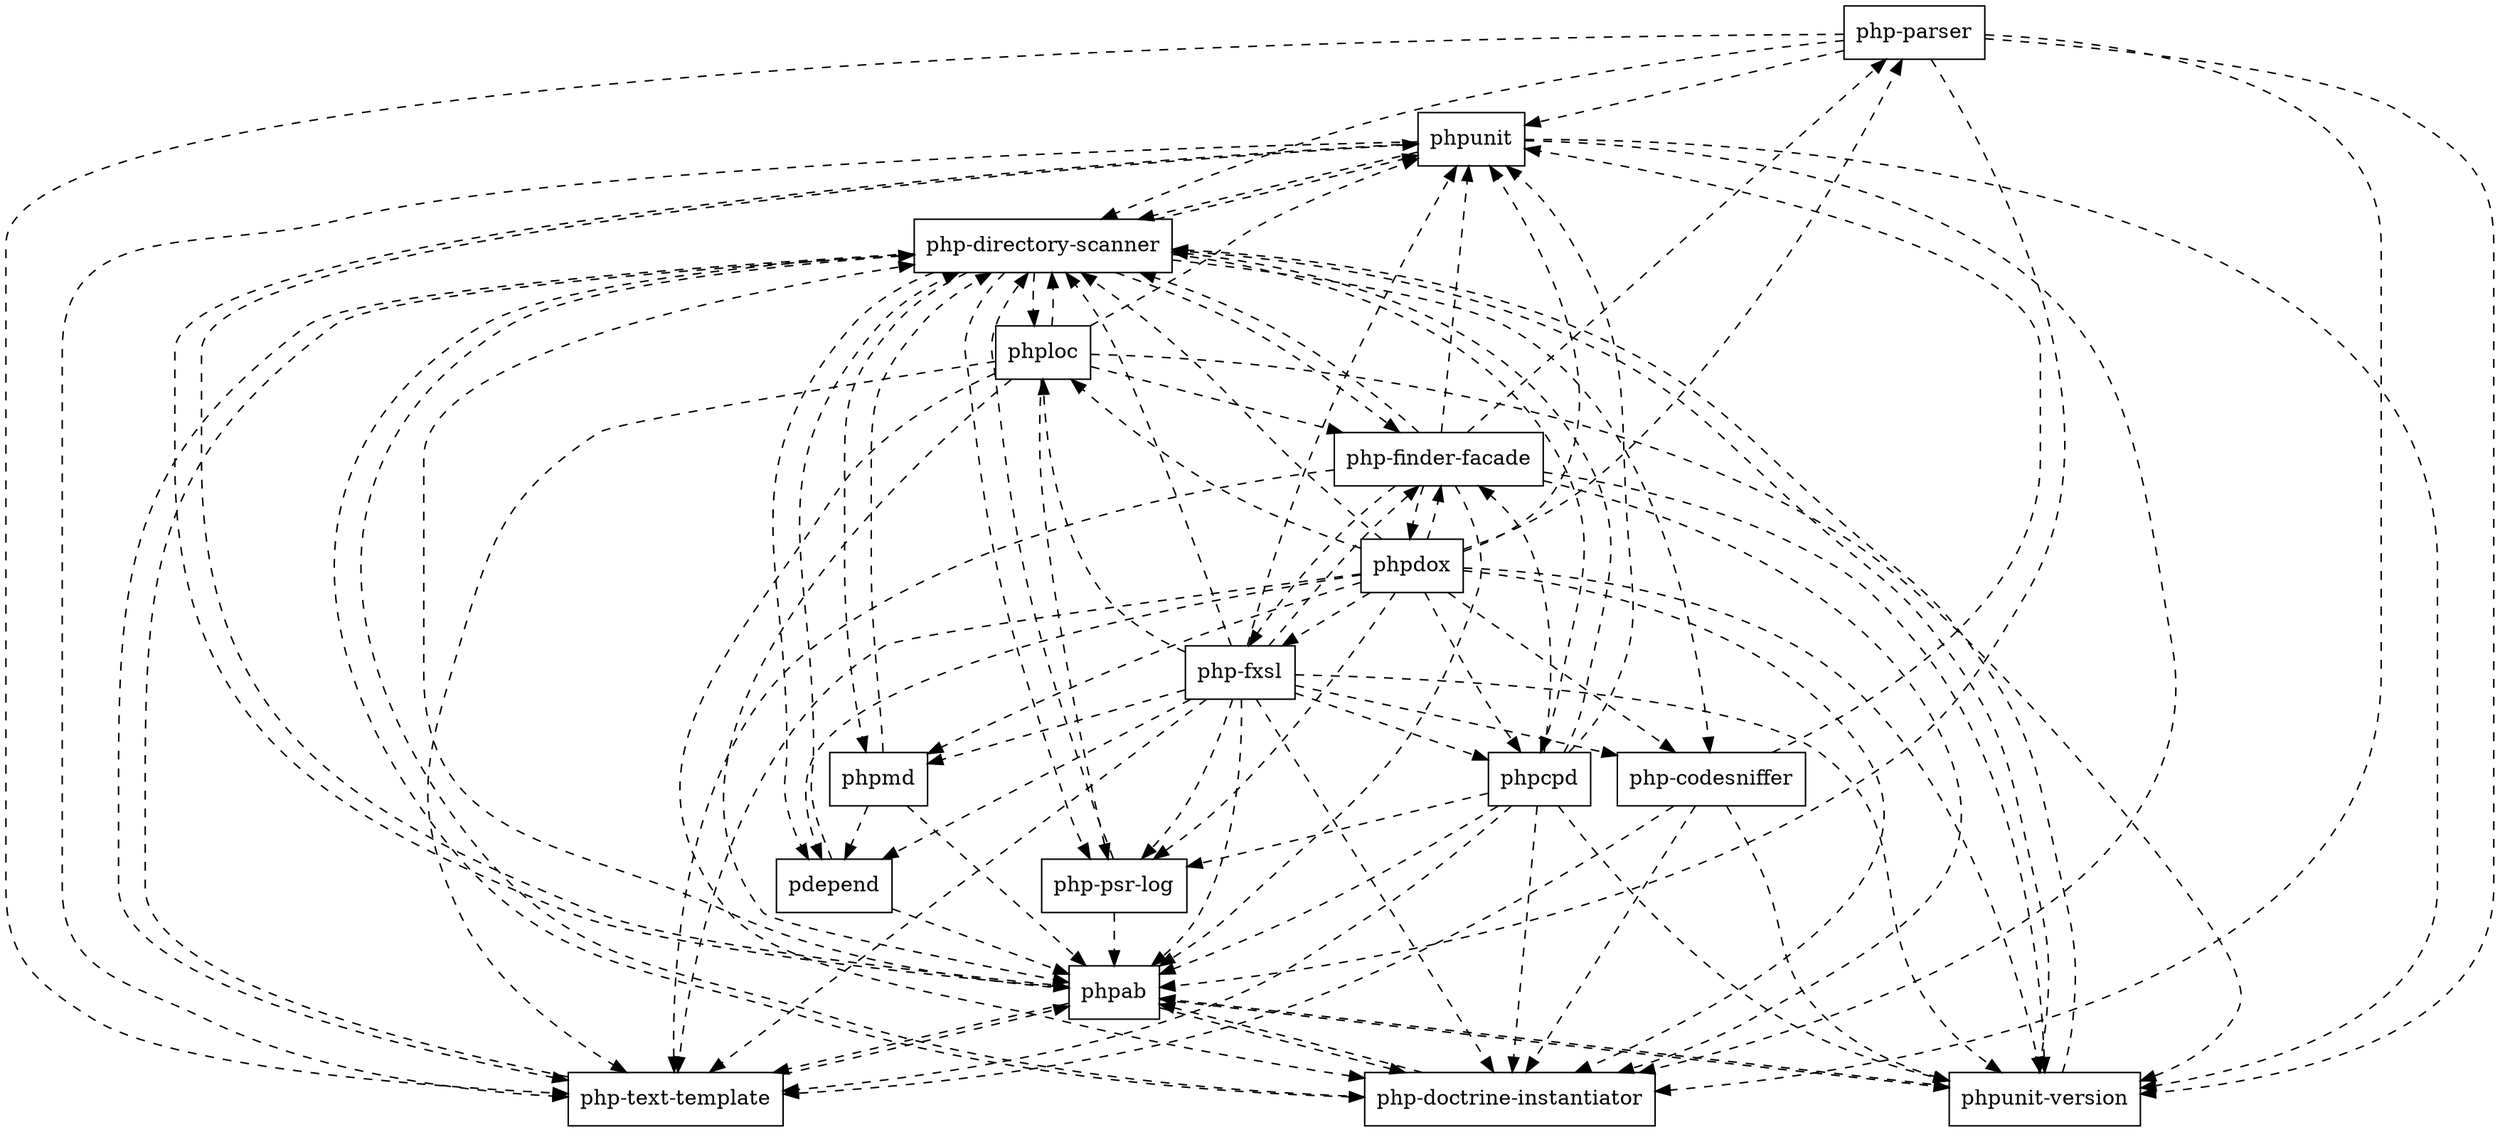 strict digraph "" {
	node [label="\N"];
	n857	 [label="php-parser",
		shape=rectangle];
	n222	 [label=phpunit,
		shape=rectangle];
	n857 -> n222	 [style=dashed];
	n508	 [label="php-directory-scanner",
		shape=rectangle];
	n857 -> n508	 [style=dashed];
	n595	 [label="php-text-template",
		shape=rectangle];
	n857 -> n595	 [style=dashed];
	n818	 [label="php-doctrine-instantiator",
		shape=rectangle];
	n857 -> n818	 [style=dashed];
	n809	 [label=phpab,
		shape=rectangle];
	n857 -> n809	 [style=dashed];
	n651	 [label="phpunit-version",
		shape=rectangle];
	n857 -> n651	 [style=dashed];
	n222 -> n508	 [style=dashed];
	n222 -> n595	 [style=dashed];
	n222 -> n818	 [style=dashed];
	n222 -> n809	 [style=dashed];
	n222 -> n651	 [style=dashed];
	n765	 [label="php-fxsl",
		shape=rectangle];
	n765 -> n222	 [style=dashed];
	n579	 [label=phploc,
		shape=rectangle];
	n765 -> n579	 [style=dashed];
	n765 -> n508	 [style=dashed];
	n552	 [label=pdepend,
		shape=rectangle];
	n765 -> n552	 [style=dashed];
	n765 -> n595	 [style=dashed];
	n419	 [label=phpcpd,
		shape=rectangle];
	n765 -> n419	 [style=dashed];
	n813	 [label=phpmd,
		shape=rectangle];
	n765 -> n813	 [style=dashed];
	n576	 [label="php-finder-facade",
		shape=rectangle];
	n765 -> n576	 [style=dashed];
	n66	 [label="php-codesniffer",
		shape=rectangle];
	n765 -> n66	 [style=dashed];
	n760	 [label="php-psr-log",
		shape=rectangle];
	n765 -> n760	 [style=dashed];
	n765 -> n818	 [style=dashed];
	n765 -> n809	 [style=dashed];
	n765 -> n651	 [style=dashed];
	n579 -> n222	 [style=dashed];
	n579 -> n508	 [style=dashed];
	n579 -> n595	 [style=dashed];
	n579 -> n576	 [style=dashed];
	n579 -> n760	 [style=dashed];
	n579 -> n818	 [style=dashed];
	n579 -> n809	 [style=dashed];
	n579 -> n651	 [style=dashed];
	n508 -> n222	 [style=dashed];
	n508 -> n579	 [style=dashed];
	n508 -> n552	 [style=dashed];
	n508 -> n595	 [style=dashed];
	n508 -> n419	 [style=dashed];
	n508 -> n813	 [style=dashed];
	n508 -> n576	 [style=dashed];
	n508 -> n66	 [style=dashed];
	n508 -> n760	 [style=dashed];
	n508 -> n818	 [style=dashed];
	n508 -> n651	 [style=dashed];
	n552 -> n508	 [style=dashed];
	n552 -> n809	 [style=dashed];
	n595 -> n508	 [style=dashed];
	n595 -> n809	 [style=dashed];
	n419 -> n222	 [style=dashed];
	n419 -> n508	 [style=dashed];
	n419 -> n595	 [style=dashed];
	n419 -> n576	 [style=dashed];
	n419 -> n760	 [style=dashed];
	n419 -> n818	 [style=dashed];
	n419 -> n809	 [style=dashed];
	n419 -> n651	 [style=dashed];
	n813 -> n508	 [style=dashed];
	n813 -> n552	 [style=dashed];
	n813 -> n809	 [style=dashed];
	n576 -> n857	 [style=dashed];
	n576 -> n222	 [style=dashed];
	n576 -> n765	 [style=dashed];
	n576 -> n508	 [style=dashed];
	n576 -> n595	 [style=dashed];
	n431	 [label=phpdox,
		shape=rectangle];
	n576 -> n431	 [style=dashed];
	n576 -> n818	 [style=dashed];
	n576 -> n809	 [style=dashed];
	n576 -> n651	 [style=dashed];
	n66 -> n222	 [style=dashed];
	n66 -> n595	 [style=dashed];
	n66 -> n818	 [style=dashed];
	n66 -> n651	 [style=dashed];
	n431 -> n857	 [style=dashed];
	n431 -> n222	 [style=dashed];
	n431 -> n765	 [style=dashed];
	n431 -> n579	 [style=dashed];
	n431 -> n508	 [style=dashed];
	n431 -> n552	 [style=dashed];
	n431 -> n595	 [style=dashed];
	n431 -> n419	 [style=dashed];
	n431 -> n813	 [style=dashed];
	n431 -> n576	 [style=dashed];
	n431 -> n66	 [style=dashed];
	n431 -> n760	 [style=dashed];
	n431 -> n818	 [style=dashed];
	n431 -> n651	 [style=dashed];
	n760 -> n508	 [style=dashed];
	n760 -> n809	 [style=dashed];
	n818 -> n508	 [style=dashed];
	n818 -> n809	 [style=dashed];
	n809 -> n222	 [style=dashed];
	n809 -> n508	 [style=dashed];
	n809 -> n595	 [style=dashed];
	n809 -> n818	 [style=dashed];
	n809 -> n651	 [style=dashed];
	n651 -> n508	 [style=dashed];
	n651 -> n809	 [style=dashed];
}
